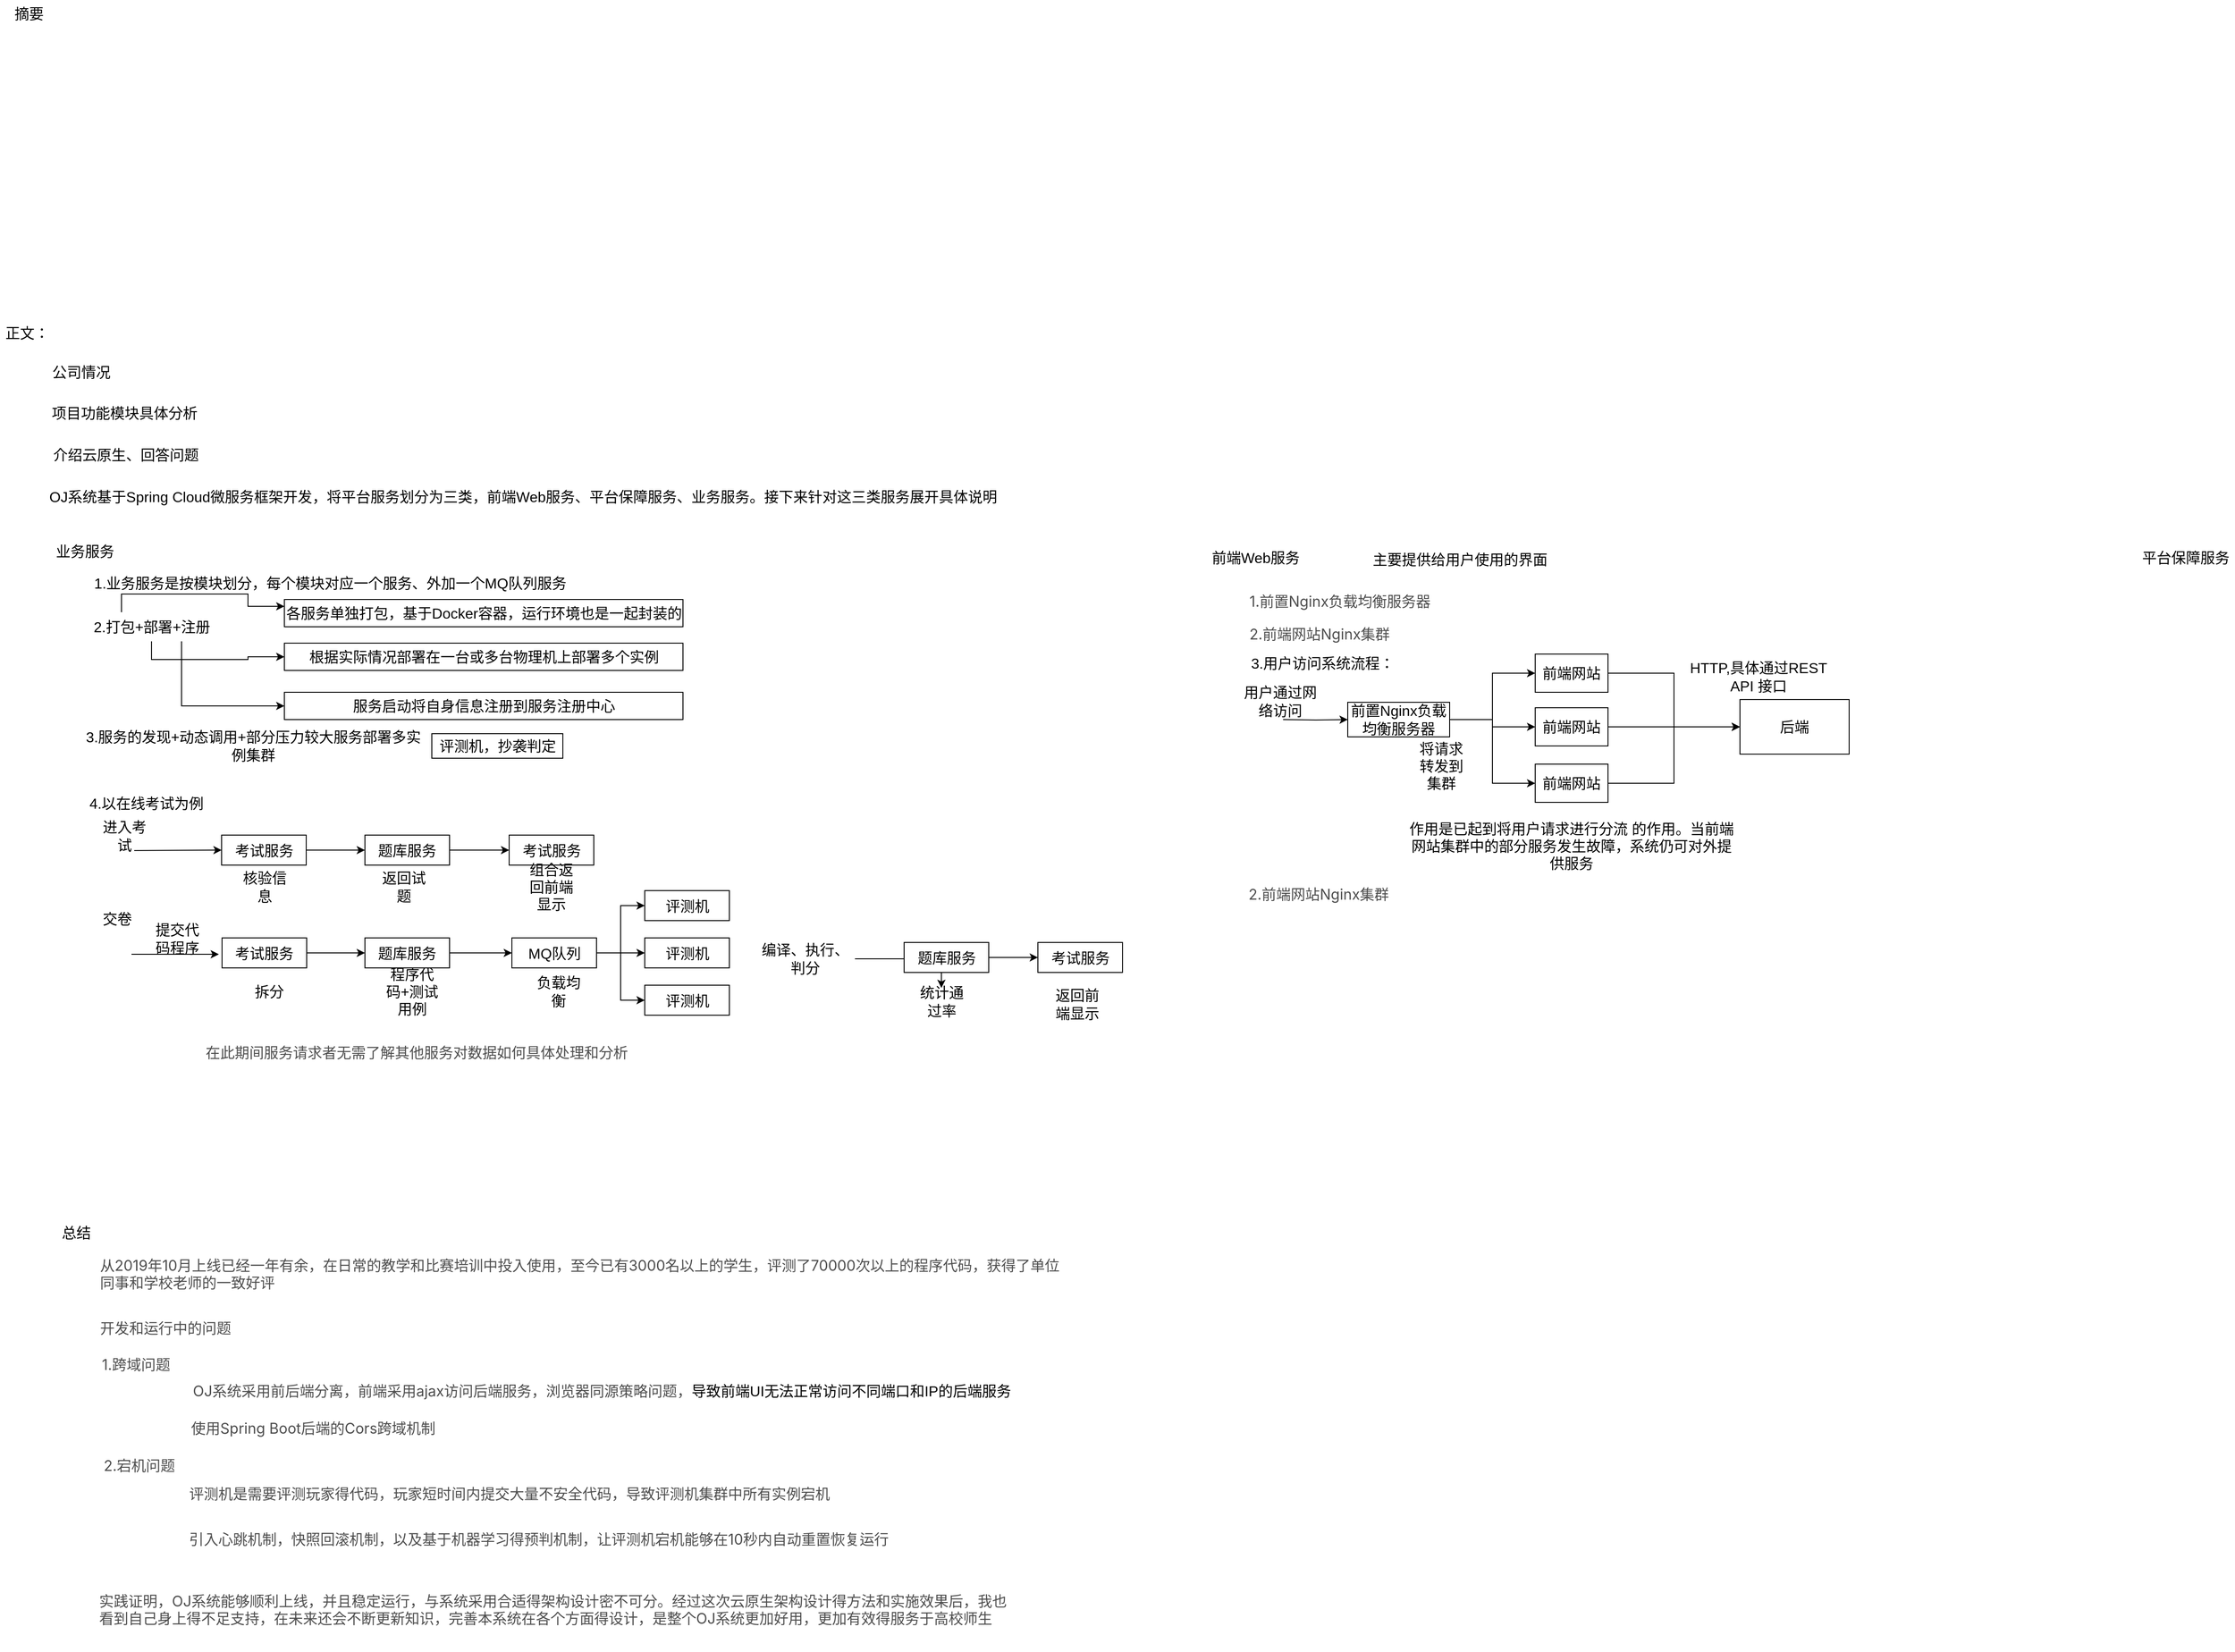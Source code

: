 <mxfile version="22.0.8" type="github">
  <diagram name="第 1 页" id="NLoXYbT1jdfY4DKMpZzK">
    <mxGraphModel dx="1597" dy="972" grid="0" gridSize="10" guides="1" tooltips="1" connect="1" arrows="1" fold="1" page="1" pageScale="1" pageWidth="10000" pageHeight="10000" math="0" shadow="0">
      <root>
        <mxCell id="0" />
        <mxCell id="1" parent="0" />
        <mxCell id="Ui8WLxv8zB1vM958ZW1R-1" value="摘要" style="text;html=1;strokeColor=none;fillColor=none;align=center;verticalAlign=middle;whiteSpace=wrap;rounded=0;fontSize=16;" parent="1" vertex="1">
          <mxGeometry x="51" y="57" width="60" height="30" as="geometry" />
        </mxCell>
        <mxCell id="Ui8WLxv8zB1vM958ZW1R-2" value="正文：&lt;br style=&quot;font-size: 16px;&quot;&gt;" style="text;html=1;strokeColor=none;fillColor=none;align=center;verticalAlign=middle;whiteSpace=wrap;rounded=0;fontSize=16;" parent="1" vertex="1">
          <mxGeometry x="49" y="408" width="60" height="30" as="geometry" />
        </mxCell>
        <mxCell id="Ui8WLxv8zB1vM958ZW1R-3" value="公司情况" style="text;html=1;strokeColor=none;fillColor=none;align=center;verticalAlign=middle;whiteSpace=wrap;rounded=0;fontSize=16;" parent="1" vertex="1">
          <mxGeometry x="103" y="450" width="71" height="31" as="geometry" />
        </mxCell>
        <mxCell id="Ui8WLxv8zB1vM958ZW1R-4" value="项目功能模块具体分析" style="text;html=1;strokeColor=none;fillColor=none;align=center;verticalAlign=middle;whiteSpace=wrap;rounded=0;fontSize=16;" parent="1" vertex="1">
          <mxGeometry x="103" y="497" width="166" height="27" as="geometry" />
        </mxCell>
        <mxCell id="Ui8WLxv8zB1vM958ZW1R-5" value="介绍云原生、回答问题" style="text;html=1;strokeColor=none;fillColor=none;align=center;verticalAlign=middle;whiteSpace=wrap;rounded=0;fontSize=16;" parent="1" vertex="1">
          <mxGeometry x="103" y="540" width="169" height="33" as="geometry" />
        </mxCell>
        <mxCell id="Ui8WLxv8zB1vM958ZW1R-8" value="OJ系统基于Spring Cloud微服务框架开发，将平台服务划分为三类，前端Web服务、平台保障服务、业务服务。接下来针对这三类服务展开具体说明" style="text;html=1;strokeColor=none;fillColor=none;align=center;verticalAlign=middle;whiteSpace=wrap;rounded=0;fontSize=16;" parent="1" vertex="1">
          <mxGeometry x="98" y="586" width="1052" height="33" as="geometry" />
        </mxCell>
        <mxCell id="Ui8WLxv8zB1vM958ZW1R-9" value="前端Web服务" style="text;html=1;strokeColor=none;fillColor=none;align=center;verticalAlign=middle;whiteSpace=wrap;rounded=0;fontSize=16;" parent="1" vertex="1">
          <mxGeometry x="1376" y="653" width="106" height="33" as="geometry" />
        </mxCell>
        <mxCell id="Ui8WLxv8zB1vM958ZW1R-10" value="平台保障服务" style="text;html=1;strokeColor=none;fillColor=none;align=center;verticalAlign=middle;whiteSpace=wrap;rounded=0;fontSize=16;" parent="1" vertex="1">
          <mxGeometry x="2398" y="653" width="106" height="33" as="geometry" />
        </mxCell>
        <mxCell id="Ui8WLxv8zB1vM958ZW1R-11" value="业务服务" style="text;html=1;strokeColor=none;fillColor=none;align=center;verticalAlign=middle;whiteSpace=wrap;rounded=0;fontSize=16;" parent="1" vertex="1">
          <mxGeometry x="103.5" y="647" width="77" height="32" as="geometry" />
        </mxCell>
        <mxCell id="Ui8WLxv8zB1vM958ZW1R-12" value="总结" style="text;html=1;strokeColor=none;fillColor=none;align=center;verticalAlign=middle;whiteSpace=wrap;rounded=0;fontSize=16;" parent="1" vertex="1">
          <mxGeometry x="109" y="1398" width="48" height="27" as="geometry" />
        </mxCell>
        <mxCell id="Ui8WLxv8zB1vM958ZW1R-13" value="1.业务服务是按模块划分，每个模块对应一个服务、外加一个MQ队列服务" style="text;html=1;strokeColor=none;fillColor=none;align=center;verticalAlign=middle;whiteSpace=wrap;rounded=0;fontSize=16;" parent="1" vertex="1">
          <mxGeometry x="143.5" y="682" width="536" height="32" as="geometry" />
        </mxCell>
        <mxCell id="Ui8WLxv8zB1vM958ZW1R-16" style="edgeStyle=orthogonalEdgeStyle;rounded=0;orthogonalLoop=1;jettySize=auto;html=1;exitX=0.25;exitY=0;exitDx=0;exitDy=0;entryX=0;entryY=0.25;entryDx=0;entryDy=0;" parent="1" source="Ui8WLxv8zB1vM958ZW1R-14" target="Ui8WLxv8zB1vM958ZW1R-15" edge="1">
          <mxGeometry relative="1" as="geometry" />
        </mxCell>
        <mxCell id="Ui8WLxv8zB1vM958ZW1R-22" style="edgeStyle=orthogonalEdgeStyle;rounded=0;orthogonalLoop=1;jettySize=auto;html=1;exitX=0.5;exitY=1;exitDx=0;exitDy=0;entryX=0;entryY=0.5;entryDx=0;entryDy=0;" parent="1" source="Ui8WLxv8zB1vM958ZW1R-14" target="Ui8WLxv8zB1vM958ZW1R-17" edge="1">
          <mxGeometry relative="1" as="geometry">
            <Array as="points">
              <mxPoint x="215.5" y="782" />
              <mxPoint x="321.5" y="782" />
              <mxPoint x="321.5" y="779" />
            </Array>
          </mxGeometry>
        </mxCell>
        <mxCell id="Ui8WLxv8zB1vM958ZW1R-24" style="edgeStyle=orthogonalEdgeStyle;rounded=0;orthogonalLoop=1;jettySize=auto;html=1;exitX=0.75;exitY=1;exitDx=0;exitDy=0;entryX=0;entryY=0.5;entryDx=0;entryDy=0;" parent="1" source="Ui8WLxv8zB1vM958ZW1R-14" target="Ui8WLxv8zB1vM958ZW1R-23" edge="1">
          <mxGeometry relative="1" as="geometry" />
        </mxCell>
        <mxCell id="Ui8WLxv8zB1vM958ZW1R-14" value="2.打包+部署+注册" style="text;html=1;strokeColor=none;fillColor=none;align=center;verticalAlign=middle;whiteSpace=wrap;rounded=0;fontSize=16;" parent="1" vertex="1">
          <mxGeometry x="149.5" y="730" width="132" height="32" as="geometry" />
        </mxCell>
        <mxCell id="Ui8WLxv8zB1vM958ZW1R-15" value="各服务单独打包，基于Docker容器，运行环境也是一起封装的" style="rounded=0;whiteSpace=wrap;html=1;fontSize=16;" parent="1" vertex="1">
          <mxGeometry x="361.5" y="716" width="438" height="30" as="geometry" />
        </mxCell>
        <mxCell id="Ui8WLxv8zB1vM958ZW1R-17" value="根据实际情况部署在一台或多台物理机上部署多个实例" style="rounded=0;whiteSpace=wrap;html=1;fontSize=16;" parent="1" vertex="1">
          <mxGeometry x="361.5" y="764" width="438" height="30" as="geometry" />
        </mxCell>
        <mxCell id="Ui8WLxv8zB1vM958ZW1R-23" value="服务启动将自身信息注册到服务注册中心" style="rounded=0;whiteSpace=wrap;html=1;fontSize=16;" parent="1" vertex="1">
          <mxGeometry x="361.5" y="818" width="438" height="30" as="geometry" />
        </mxCell>
        <mxCell id="Ui8WLxv8zB1vM958ZW1R-25" value="3.服务的发现+动态调用+部分压力较大服务部署多实例集群" style="text;html=1;strokeColor=none;fillColor=none;align=center;verticalAlign=middle;whiteSpace=wrap;rounded=0;fontSize=16;" parent="1" vertex="1">
          <mxGeometry x="141.5" y="861" width="371" height="32" as="geometry" />
        </mxCell>
        <mxCell id="Ui8WLxv8zB1vM958ZW1R-27" value="4.以在线考试为例" style="text;html=1;strokeColor=none;fillColor=none;align=center;verticalAlign=middle;whiteSpace=wrap;rounded=0;fontSize=16;" parent="1" vertex="1">
          <mxGeometry x="139.5" y="924" width="140" height="31" as="geometry" />
        </mxCell>
        <mxCell id="Ui8WLxv8zB1vM958ZW1R-30" value="评测机，抄袭判定" style="rounded=0;whiteSpace=wrap;html=1;fontSize=16;" parent="1" vertex="1">
          <mxGeometry x="523.5" y="863.5" width="144" height="27" as="geometry" />
        </mxCell>
        <mxCell id="Ui8WLxv8zB1vM958ZW1R-36" value="" style="edgeStyle=orthogonalEdgeStyle;rounded=0;orthogonalLoop=1;jettySize=auto;html=1;fontSize=16;" parent="1" source="Ui8WLxv8zB1vM958ZW1R-31" target="Ui8WLxv8zB1vM958ZW1R-32" edge="1">
          <mxGeometry relative="1" as="geometry" />
        </mxCell>
        <mxCell id="Ui8WLxv8zB1vM958ZW1R-31" value="考试服务" style="rounded=0;whiteSpace=wrap;html=1;fontSize=16;" parent="1" vertex="1">
          <mxGeometry x="292.5" y="975" width="93" height="33" as="geometry" />
        </mxCell>
        <mxCell id="Ui8WLxv8zB1vM958ZW1R-39" value="" style="edgeStyle=orthogonalEdgeStyle;rounded=0;orthogonalLoop=1;jettySize=auto;html=1;fontSize=16;" parent="1" source="Ui8WLxv8zB1vM958ZW1R-32" target="Ui8WLxv8zB1vM958ZW1R-38" edge="1">
          <mxGeometry relative="1" as="geometry" />
        </mxCell>
        <mxCell id="Ui8WLxv8zB1vM958ZW1R-32" value="题库服务" style="rounded=0;whiteSpace=wrap;html=1;fontSize=16;" parent="1" vertex="1">
          <mxGeometry x="450" y="975" width="93" height="33" as="geometry" />
        </mxCell>
        <mxCell id="Ui8WLxv8zB1vM958ZW1R-33" value="" style="endArrow=classic;html=1;rounded=0;entryX=0;entryY=0.5;entryDx=0;entryDy=0;fontSize=16;" parent="1" target="Ui8WLxv8zB1vM958ZW1R-31" edge="1">
          <mxGeometry width="50" height="50" relative="1" as="geometry">
            <mxPoint x="196.5" y="992" as="sourcePoint" />
            <mxPoint x="253" y="966.5" as="targetPoint" />
          </mxGeometry>
        </mxCell>
        <mxCell id="Ui8WLxv8zB1vM958ZW1R-34" value="进入考试" style="text;html=1;strokeColor=none;fillColor=none;align=center;verticalAlign=middle;whiteSpace=wrap;rounded=0;fontSize=16;" parent="1" vertex="1">
          <mxGeometry x="156" y="961" width="60" height="30" as="geometry" />
        </mxCell>
        <mxCell id="Ui8WLxv8zB1vM958ZW1R-35" value="核验信息" style="text;html=1;strokeColor=none;fillColor=none;align=center;verticalAlign=middle;whiteSpace=wrap;rounded=0;fontSize=16;" parent="1" vertex="1">
          <mxGeometry x="309.5" y="1017" width="60" height="30" as="geometry" />
        </mxCell>
        <mxCell id="Ui8WLxv8zB1vM958ZW1R-37" value="返回试题" style="text;html=1;strokeColor=none;fillColor=none;align=center;verticalAlign=middle;whiteSpace=wrap;rounded=0;fontSize=16;" parent="1" vertex="1">
          <mxGeometry x="462.5" y="1017" width="60" height="30" as="geometry" />
        </mxCell>
        <mxCell id="Ui8WLxv8zB1vM958ZW1R-38" value="考试服务" style="rounded=0;whiteSpace=wrap;html=1;fontSize=16;" parent="1" vertex="1">
          <mxGeometry x="608.5" y="975" width="93" height="33" as="geometry" />
        </mxCell>
        <mxCell id="Ui8WLxv8zB1vM958ZW1R-40" value="组合返回前端显示" style="text;html=1;strokeColor=none;fillColor=none;align=center;verticalAlign=middle;whiteSpace=wrap;rounded=0;fontSize=16;" parent="1" vertex="1">
          <mxGeometry x="625" y="1017" width="60" height="30" as="geometry" />
        </mxCell>
        <mxCell id="Ui8WLxv8zB1vM958ZW1R-41" value="交卷" style="text;html=1;strokeColor=none;fillColor=none;align=center;verticalAlign=middle;whiteSpace=wrap;rounded=0;fontSize=16;" parent="1" vertex="1">
          <mxGeometry x="147.5" y="1052" width="60" height="30" as="geometry" />
        </mxCell>
        <mxCell id="Ui8WLxv8zB1vM958ZW1R-47" value="" style="edgeStyle=orthogonalEdgeStyle;rounded=0;orthogonalLoop=1;jettySize=auto;html=1;fontSize=16;" parent="1" source="Ui8WLxv8zB1vM958ZW1R-42" target="Ui8WLxv8zB1vM958ZW1R-45" edge="1">
          <mxGeometry relative="1" as="geometry" />
        </mxCell>
        <mxCell id="Ui8WLxv8zB1vM958ZW1R-42" value="考试服务" style="rounded=0;whiteSpace=wrap;html=1;fontSize=16;" parent="1" vertex="1">
          <mxGeometry x="293" y="1088" width="93" height="33" as="geometry" />
        </mxCell>
        <mxCell id="Ui8WLxv8zB1vM958ZW1R-43" value="" style="endArrow=classic;html=1;rounded=0;entryX=0;entryY=0.5;entryDx=0;entryDy=0;fontSize=16;" parent="1" edge="1">
          <mxGeometry width="50" height="50" relative="1" as="geometry">
            <mxPoint x="193.5" y="1106" as="sourcePoint" />
            <mxPoint x="289.5" y="1106" as="targetPoint" />
          </mxGeometry>
        </mxCell>
        <mxCell id="Ui8WLxv8zB1vM958ZW1R-44" value="提交代码程序" style="text;html=1;strokeColor=none;fillColor=none;align=center;verticalAlign=middle;whiteSpace=wrap;rounded=0;fontSize=16;" parent="1" vertex="1">
          <mxGeometry x="213.5" y="1074" width="60" height="30" as="geometry" />
        </mxCell>
        <mxCell id="Ui8WLxv8zB1vM958ZW1R-50" value="" style="edgeStyle=orthogonalEdgeStyle;rounded=0;orthogonalLoop=1;jettySize=auto;html=1;fontSize=16;" parent="1" source="Ui8WLxv8zB1vM958ZW1R-45" target="Ui8WLxv8zB1vM958ZW1R-48" edge="1">
          <mxGeometry relative="1" as="geometry" />
        </mxCell>
        <mxCell id="Ui8WLxv8zB1vM958ZW1R-45" value="题库服务" style="rounded=0;whiteSpace=wrap;html=1;fontSize=16;" parent="1" vertex="1">
          <mxGeometry x="450" y="1088" width="93" height="33" as="geometry" />
        </mxCell>
        <mxCell id="Ui8WLxv8zB1vM958ZW1R-46" value="拆分" style="text;html=1;strokeColor=none;fillColor=none;align=center;verticalAlign=middle;whiteSpace=wrap;rounded=0;fontSize=16;" parent="1" vertex="1">
          <mxGeometry x="314.5" y="1132" width="60" height="30" as="geometry" />
        </mxCell>
        <mxCell id="Ui8WLxv8zB1vM958ZW1R-52" value="" style="edgeStyle=orthogonalEdgeStyle;rounded=0;orthogonalLoop=1;jettySize=auto;html=1;fontSize=16;" parent="1" source="Ui8WLxv8zB1vM958ZW1R-48" target="Ui8WLxv8zB1vM958ZW1R-51" edge="1">
          <mxGeometry relative="1" as="geometry" />
        </mxCell>
        <mxCell id="Ui8WLxv8zB1vM958ZW1R-55" style="edgeStyle=orthogonalEdgeStyle;rounded=0;orthogonalLoop=1;jettySize=auto;html=1;exitX=1;exitY=0.5;exitDx=0;exitDy=0;entryX=0;entryY=0.5;entryDx=0;entryDy=0;fontSize=16;" parent="1" source="Ui8WLxv8zB1vM958ZW1R-48" target="Ui8WLxv8zB1vM958ZW1R-53" edge="1">
          <mxGeometry relative="1" as="geometry" />
        </mxCell>
        <mxCell id="Ui8WLxv8zB1vM958ZW1R-56" style="edgeStyle=orthogonalEdgeStyle;rounded=0;orthogonalLoop=1;jettySize=auto;html=1;exitX=1;exitY=0.5;exitDx=0;exitDy=0;entryX=0;entryY=0.5;entryDx=0;entryDy=0;fontSize=16;" parent="1" source="Ui8WLxv8zB1vM958ZW1R-48" target="Ui8WLxv8zB1vM958ZW1R-54" edge="1">
          <mxGeometry relative="1" as="geometry" />
        </mxCell>
        <mxCell id="Ui8WLxv8zB1vM958ZW1R-48" value="MQ队列" style="rounded=0;whiteSpace=wrap;html=1;fontSize=16;" parent="1" vertex="1">
          <mxGeometry x="611.5" y="1088" width="93" height="33" as="geometry" />
        </mxCell>
        <mxCell id="Ui8WLxv8zB1vM958ZW1R-49" value="程序代码+测试用例" style="text;html=1;strokeColor=none;fillColor=none;align=center;verticalAlign=middle;whiteSpace=wrap;rounded=0;fontSize=16;" parent="1" vertex="1">
          <mxGeometry x="471.5" y="1132" width="60" height="30" as="geometry" />
        </mxCell>
        <mxCell id="Ui8WLxv8zB1vM958ZW1R-51" value="评测机" style="rounded=0;whiteSpace=wrap;html=1;fontSize=16;" parent="1" vertex="1">
          <mxGeometry x="757.5" y="1088" width="93" height="33" as="geometry" />
        </mxCell>
        <mxCell id="Ui8WLxv8zB1vM958ZW1R-53" value="评测机" style="rounded=0;whiteSpace=wrap;html=1;fontSize=16;" parent="1" vertex="1">
          <mxGeometry x="757.5" y="1036" width="93" height="33" as="geometry" />
        </mxCell>
        <mxCell id="Ui8WLxv8zB1vM958ZW1R-54" value="评测机" style="rounded=0;whiteSpace=wrap;html=1;fontSize=16;" parent="1" vertex="1">
          <mxGeometry x="757.5" y="1140" width="93" height="33" as="geometry" />
        </mxCell>
        <mxCell id="Ui8WLxv8zB1vM958ZW1R-58" value="负载均衡" style="text;html=1;strokeColor=none;fillColor=none;align=center;verticalAlign=middle;whiteSpace=wrap;rounded=0;fontSize=16;" parent="1" vertex="1">
          <mxGeometry x="632.5" y="1132" width="60" height="30" as="geometry" />
        </mxCell>
        <mxCell id="Ui8WLxv8zB1vM958ZW1R-62" value="" style="edgeStyle=orthogonalEdgeStyle;rounded=0;orthogonalLoop=1;jettySize=auto;html=1;fontSize=16;" parent="1" source="Ui8WLxv8zB1vM958ZW1R-59" target="Ui8WLxv8zB1vM958ZW1R-61" edge="1">
          <mxGeometry relative="1" as="geometry" />
        </mxCell>
        <mxCell id="Ui8WLxv8zB1vM958ZW1R-59" value="编译、执行、判分" style="text;html=1;strokeColor=none;fillColor=none;align=center;verticalAlign=middle;whiteSpace=wrap;rounded=0;fontSize=16;" parent="1" vertex="1">
          <mxGeometry x="878.5" y="1093" width="110" height="36" as="geometry" />
        </mxCell>
        <mxCell id="Ui8WLxv8zB1vM958ZW1R-64" value="" style="edgeStyle=orthogonalEdgeStyle;rounded=0;orthogonalLoop=1;jettySize=auto;html=1;fontSize=16;" parent="1" source="Ui8WLxv8zB1vM958ZW1R-60" target="Ui8WLxv8zB1vM958ZW1R-63" edge="1">
          <mxGeometry relative="1" as="geometry" />
        </mxCell>
        <mxCell id="Ui8WLxv8zB1vM958ZW1R-60" value="题库服务" style="rounded=0;whiteSpace=wrap;html=1;fontSize=16;" parent="1" vertex="1">
          <mxGeometry x="1042.5" y="1093" width="93" height="33" as="geometry" />
        </mxCell>
        <mxCell id="Ui8WLxv8zB1vM958ZW1R-61" value="统计通过率" style="text;html=1;strokeColor=none;fillColor=none;align=center;verticalAlign=middle;whiteSpace=wrap;rounded=0;fontSize=16;" parent="1" vertex="1">
          <mxGeometry x="1053.5" y="1143" width="60" height="30" as="geometry" />
        </mxCell>
        <mxCell id="Ui8WLxv8zB1vM958ZW1R-63" value="考试服务" style="rounded=0;whiteSpace=wrap;html=1;fontSize=16;" parent="1" vertex="1">
          <mxGeometry x="1189.5" y="1093" width="93" height="33" as="geometry" />
        </mxCell>
        <mxCell id="Ui8WLxv8zB1vM958ZW1R-65" value="返回前端显示" style="text;html=1;strokeColor=none;fillColor=none;align=center;verticalAlign=middle;whiteSpace=wrap;rounded=0;fontSize=16;" parent="1" vertex="1">
          <mxGeometry x="1202.5" y="1146" width="60" height="30" as="geometry" />
        </mxCell>
        <mxCell id="Ui8WLxv8zB1vM958ZW1R-69" value="&lt;span style=&quot;color: rgb(77, 77, 77); font-family: -apple-system, &amp;quot;SF UI Text&amp;quot;, Arial, &amp;quot;PingFang SC&amp;quot;, &amp;quot;Hiragino Sans GB&amp;quot;, &amp;quot;Microsoft YaHei&amp;quot;, &amp;quot;WenQuanYi Micro Hei&amp;quot;, sans-serif; font-size: 16px; font-style: normal; font-variant-ligatures: no-common-ligatures; font-variant-caps: normal; font-weight: 400; letter-spacing: normal; orphans: 2; text-align: start; text-indent: 0px; text-transform: none; widows: 2; word-spacing: 0px; -webkit-text-stroke-width: 0px; background-color: rgb(255, 255, 255); text-decoration-thickness: initial; text-decoration-style: initial; text-decoration-color: initial; float: none; display: inline !important;&quot;&gt;在此期间服务请求者无需了解其他服务对数据如何具体处理和分析&lt;/span&gt;" style="text;whiteSpace=wrap;html=1;" parent="1" vertex="1">
          <mxGeometry x="272.5" y="1198" width="484" height="33" as="geometry" />
        </mxCell>
        <mxCell id="Ui8WLxv8zB1vM958ZW1R-71" value="&lt;font face=&quot;-apple-system, SF UI Text, Arial, PingFang SC, Hiragino Sans GB, Microsoft YaHei, WenQuanYi Micro Hei, sans-serif&quot; color=&quot;#4d4d4d&quot;&gt;&lt;span style=&quot;font-size: 16px; font-variant-ligatures: no-common-ligatures; background-color: rgb(255, 255, 255);&quot;&gt;从2019年10月上线已经一年有余，在日常的教学和比赛培训中投入使用，至今已有3000名以上的学生，评测了70000次以上的程序代码，获得了单位同事和学校老师的一致好评&lt;/span&gt;&lt;/font&gt;" style="text;whiteSpace=wrap;html=1;" parent="1" vertex="1">
          <mxGeometry x="157" y="1432" width="1068" height="54" as="geometry" />
        </mxCell>
        <mxCell id="Ui8WLxv8zB1vM958ZW1R-72" value="&lt;font face=&quot;-apple-system, SF UI Text, Arial, PingFang SC, Hiragino Sans GB, Microsoft YaHei, WenQuanYi Micro Hei, sans-serif&quot; color=&quot;#4d4d4d&quot;&gt;&lt;span style=&quot;font-size: 16px; font-variant-ligatures: no-common-ligatures; background-color: rgb(255, 255, 255);&quot;&gt;开发和运行中的问题&lt;/span&gt;&lt;/font&gt;" style="text;whiteSpace=wrap;html=1;" parent="1" vertex="1">
          <mxGeometry x="157" y="1501" width="155" height="30" as="geometry" />
        </mxCell>
        <mxCell id="Ui8WLxv8zB1vM958ZW1R-73" value="&lt;font face=&quot;-apple-system, SF UI Text, Arial, PingFang SC, Hiragino Sans GB, Microsoft YaHei, WenQuanYi Micro Hei, sans-serif&quot; color=&quot;#4d4d4d&quot;&gt;&lt;span style=&quot;font-size: 16px; font-variant-ligatures: no-common-ligatures; background-color: rgb(255, 255, 255);&quot;&gt;1.跨域问题&lt;/span&gt;&lt;/font&gt;" style="text;whiteSpace=wrap;html=1;" parent="1" vertex="1">
          <mxGeometry x="159" y="1541" width="96" height="29" as="geometry" />
        </mxCell>
        <mxCell id="Ui8WLxv8zB1vM958ZW1R-74" value="&lt;font face=&quot;-apple-system, SF UI Text, Arial, PingFang SC, Hiragino Sans GB, Microsoft YaHei, WenQuanYi Micro Hei, sans-serif&quot; color=&quot;#4d4d4d&quot;&gt;&lt;span style=&quot;font-size: 16px; font-variant-ligatures: no-common-ligatures; background-color: rgb(255, 255, 255);&quot;&gt;2.宕机问题&lt;/span&gt;&lt;/font&gt;" style="text;whiteSpace=wrap;html=1;" parent="1" vertex="1">
          <mxGeometry x="161" y="1652" width="96" height="29" as="geometry" />
        </mxCell>
        <mxCell id="Ui8WLxv8zB1vM958ZW1R-77" value="&lt;font face=&quot;-apple-system, SF UI Text, Arial, PingFang SC, Hiragino Sans GB, Microsoft YaHei, WenQuanYi Micro Hei, sans-serif&quot; color=&quot;#4d4d4d&quot; style=&quot;font-size: 16px;&quot;&gt;&lt;span style=&quot;font-size: 16px; font-variant-ligatures: no-common-ligatures; background-color: rgb(255, 255, 255);&quot;&gt;OJ系统采用前后端分离，前端采用ajax访问后端服务，浏览器同源策略问题，&lt;/span&gt;&lt;/font&gt;导致前端UI无法正常访问不同端口和IP的后端服务" style="text;whiteSpace=wrap;html=1;fontSize=16;" parent="1" vertex="1">
          <mxGeometry x="259" y="1570" width="928" height="31" as="geometry" />
        </mxCell>
        <mxCell id="Ui8WLxv8zB1vM958ZW1R-78" value="&lt;font face=&quot;-apple-system, SF UI Text, Arial, PingFang SC, Hiragino Sans GB, Microsoft YaHei, WenQuanYi Micro Hei, sans-serif&quot; color=&quot;#4d4d4d&quot;&gt;&lt;span style=&quot;font-variant-ligatures: no-common-ligatures; background-color: rgb(255, 255, 255);&quot;&gt;使用Spring Boot后端的Cors跨域机制&lt;/span&gt;&lt;/font&gt;" style="text;whiteSpace=wrap;html=1;fontSize=16;" parent="1" vertex="1">
          <mxGeometry x="257" y="1611" width="928" height="31" as="geometry" />
        </mxCell>
        <mxCell id="Ui8WLxv8zB1vM958ZW1R-79" value="&lt;font face=&quot;-apple-system, SF UI Text, Arial, PingFang SC, Hiragino Sans GB, Microsoft YaHei, WenQuanYi Micro Hei, sans-serif&quot; color=&quot;#4d4d4d&quot;&gt;&lt;span style=&quot;font-variant-ligatures: no-common-ligatures; background-color: rgb(255, 255, 255);&quot;&gt;评测机是需要评测玩家得代码，玩家短时间内提交大量不安全代码，导致评测机集群中所有实例宕机&lt;/span&gt;&lt;/font&gt;" style="text;whiteSpace=wrap;html=1;fontSize=16;" parent="1" vertex="1">
          <mxGeometry x="255" y="1683" width="928" height="31" as="geometry" />
        </mxCell>
        <mxCell id="Ui8WLxv8zB1vM958ZW1R-80" value="&lt;font face=&quot;-apple-system, SF UI Text, Arial, PingFang SC, Hiragino Sans GB, Microsoft YaHei, WenQuanYi Micro Hei, sans-serif&quot; color=&quot;#4d4d4d&quot;&gt;&lt;span style=&quot;font-variant-ligatures: no-common-ligatures; background-color: rgb(255, 255, 255);&quot;&gt;引入心跳机制，快照回滚机制，以及基于机器学习得预判机制，让评测机宕机能够在10秒内自动重置恢复运行&lt;/span&gt;&lt;/font&gt;" style="text;whiteSpace=wrap;html=1;fontSize=16;" parent="1" vertex="1">
          <mxGeometry x="255" y="1733" width="928" height="31" as="geometry" />
        </mxCell>
        <mxCell id="Ui8WLxv8zB1vM958ZW1R-81" value="&lt;font face=&quot;-apple-system, SF UI Text, Arial, PingFang SC, Hiragino Sans GB, Microsoft YaHei, WenQuanYi Micro Hei, sans-serif&quot; color=&quot;#4d4d4d&quot;&gt;&lt;span style=&quot;font-size: 16px; font-variant-ligatures: no-common-ligatures; background-color: rgb(255, 255, 255);&quot;&gt;实践证明，OJ系统能够顺利上线，并且稳定运行，与系统采用合适得架构设计密不可分。经过这次云原生架构设计得方法和实施效果后，我也看到自己身上得不足支持，在未来还会不断更新知识，完善本系统在各个方面得设计，是整个OJ系统更加好用，更加有效得服务于高校师生&lt;/span&gt;&lt;/font&gt;" style="text;whiteSpace=wrap;html=1;" parent="1" vertex="1">
          <mxGeometry x="155.5" y="1801" width="1000.5" height="71" as="geometry" />
        </mxCell>
        <mxCell id="1Fn_G9KVaygR7puTWX5g-2" value="主要提供给用户使用的界面" style="text;html=1;strokeColor=none;fillColor=none;align=center;verticalAlign=middle;whiteSpace=wrap;rounded=0;fontSize=16;" vertex="1" parent="1">
          <mxGeometry x="1553" y="655" width="201" height="33" as="geometry" />
        </mxCell>
        <mxCell id="1Fn_G9KVaygR7puTWX5g-4" value="&lt;span style=&quot;color: rgb(77, 77, 77); font-family: -apple-system, &amp;quot;SF UI Text&amp;quot;, Arial, &amp;quot;PingFang SC&amp;quot;, &amp;quot;Hiragino Sans GB&amp;quot;, &amp;quot;Microsoft YaHei&amp;quot;, &amp;quot;WenQuanYi Micro Hei&amp;quot;, sans-serif; font-size: 16px; font-style: normal; font-variant-ligatures: no-common-ligatures; font-variant-caps: normal; font-weight: 400; letter-spacing: normal; orphans: 2; text-align: start; text-indent: 0px; text-transform: none; widows: 2; word-spacing: 0px; -webkit-text-stroke-width: 0px; background-color: rgb(255, 255, 255); text-decoration-thickness: initial; text-decoration-style: initial; text-decoration-color: initial; float: none; display: inline !important;&quot;&gt;1.前置Nginx负载均衡服务器&lt;/span&gt;" style="text;whiteSpace=wrap;html=1;fontSize=16;" vertex="1" parent="1">
          <mxGeometry x="1420" y="702" width="220" height="33" as="geometry" />
        </mxCell>
        <mxCell id="1Fn_G9KVaygR7puTWX5g-5" value="&lt;span style=&quot;color: rgb(77, 77, 77); font-family: -apple-system, &amp;quot;SF UI Text&amp;quot;, Arial, &amp;quot;PingFang SC&amp;quot;, &amp;quot;Hiragino Sans GB&amp;quot;, &amp;quot;Microsoft YaHei&amp;quot;, &amp;quot;WenQuanYi Micro Hei&amp;quot;, sans-serif; font-size: 16px; font-style: normal; font-variant-ligatures: no-common-ligatures; font-variant-caps: normal; font-weight: 400; letter-spacing: normal; orphans: 2; text-align: start; text-indent: 0px; text-transform: none; widows: 2; word-spacing: 0px; -webkit-text-stroke-width: 0px; background-color: rgb(255, 255, 255); text-decoration-thickness: initial; text-decoration-style: initial; text-decoration-color: initial; float: none; display: inline !important;&quot;&gt;2.前端网站Nginx集群&lt;/span&gt;" style="text;whiteSpace=wrap;html=1;fontSize=16;" vertex="1" parent="1">
          <mxGeometry x="1420" y="738" width="165" height="41" as="geometry" />
        </mxCell>
        <mxCell id="1Fn_G9KVaygR7puTWX5g-6" value="3.用户访问系统流程：" style="text;html=1;strokeColor=none;fillColor=none;align=center;verticalAlign=middle;whiteSpace=wrap;rounded=0;fontSize=16;" vertex="1" parent="1">
          <mxGeometry x="1416" y="772" width="173" height="27" as="geometry" />
        </mxCell>
        <mxCell id="1Fn_G9KVaygR7puTWX5g-16" style="edgeStyle=orthogonalEdgeStyle;rounded=0;orthogonalLoop=1;jettySize=auto;html=1;exitX=1;exitY=0.5;exitDx=0;exitDy=0;entryX=0;entryY=0.5;entryDx=0;entryDy=0;fontSize=16;" edge="1" parent="1" source="1Fn_G9KVaygR7puTWX5g-7" target="1Fn_G9KVaygR7puTWX5g-11">
          <mxGeometry relative="1" as="geometry" />
        </mxCell>
        <mxCell id="1Fn_G9KVaygR7puTWX5g-17" style="edgeStyle=orthogonalEdgeStyle;rounded=0;orthogonalLoop=1;jettySize=auto;html=1;exitX=1;exitY=0.5;exitDx=0;exitDy=0;entryX=0;entryY=0.5;entryDx=0;entryDy=0;fontSize=16;" edge="1" parent="1" source="1Fn_G9KVaygR7puTWX5g-7" target="1Fn_G9KVaygR7puTWX5g-14">
          <mxGeometry relative="1" as="geometry" />
        </mxCell>
        <mxCell id="1Fn_G9KVaygR7puTWX5g-18" style="edgeStyle=orthogonalEdgeStyle;rounded=0;orthogonalLoop=1;jettySize=auto;html=1;exitX=1;exitY=0.5;exitDx=0;exitDy=0;entryX=0;entryY=0.5;entryDx=0;entryDy=0;fontSize=16;" edge="1" parent="1" source="1Fn_G9KVaygR7puTWX5g-7" target="1Fn_G9KVaygR7puTWX5g-15">
          <mxGeometry relative="1" as="geometry" />
        </mxCell>
        <mxCell id="1Fn_G9KVaygR7puTWX5g-7" value="前置Nginx负载均衡服务器" style="rounded=0;whiteSpace=wrap;html=1;fontSize=16;" vertex="1" parent="1">
          <mxGeometry x="1530" y="829" width="112" height="38" as="geometry" />
        </mxCell>
        <mxCell id="1Fn_G9KVaygR7puTWX5g-9" value="" style="edgeStyle=orthogonalEdgeStyle;rounded=0;orthogonalLoop=1;jettySize=auto;html=1;fontSize=16;" edge="1" parent="1" target="1Fn_G9KVaygR7puTWX5g-7">
          <mxGeometry relative="1" as="geometry">
            <mxPoint x="1459" y="848" as="sourcePoint" />
          </mxGeometry>
        </mxCell>
        <mxCell id="1Fn_G9KVaygR7puTWX5g-10" value="用户通过网络访问" style="text;html=1;strokeColor=none;fillColor=none;align=center;verticalAlign=middle;whiteSpace=wrap;rounded=0;fontSize=16;" vertex="1" parent="1">
          <mxGeometry x="1408" y="813" width="96" height="30" as="geometry" />
        </mxCell>
        <mxCell id="1Fn_G9KVaygR7puTWX5g-25" style="edgeStyle=orthogonalEdgeStyle;rounded=0;orthogonalLoop=1;jettySize=auto;html=1;exitX=1;exitY=0.5;exitDx=0;exitDy=0;entryX=0;entryY=0.5;entryDx=0;entryDy=0;fontSize=16;" edge="1" parent="1" source="1Fn_G9KVaygR7puTWX5g-11" target="1Fn_G9KVaygR7puTWX5g-20">
          <mxGeometry relative="1" as="geometry" />
        </mxCell>
        <mxCell id="1Fn_G9KVaygR7puTWX5g-11" value="前端网站" style="rounded=0;whiteSpace=wrap;html=1;fontSize=16;" vertex="1" parent="1">
          <mxGeometry x="1736" y="776" width="80" height="42" as="geometry" />
        </mxCell>
        <mxCell id="1Fn_G9KVaygR7puTWX5g-23" style="edgeStyle=orthogonalEdgeStyle;rounded=0;orthogonalLoop=1;jettySize=auto;html=1;exitX=1;exitY=0.5;exitDx=0;exitDy=0;entryX=0;entryY=0.5;entryDx=0;entryDy=0;fontSize=16;" edge="1" parent="1" source="1Fn_G9KVaygR7puTWX5g-14" target="1Fn_G9KVaygR7puTWX5g-20">
          <mxGeometry relative="1" as="geometry" />
        </mxCell>
        <mxCell id="1Fn_G9KVaygR7puTWX5g-14" value="前端网站" style="rounded=0;whiteSpace=wrap;html=1;fontSize=16;" vertex="1" parent="1">
          <mxGeometry x="1736" y="835" width="80" height="42" as="geometry" />
        </mxCell>
        <mxCell id="1Fn_G9KVaygR7puTWX5g-26" style="edgeStyle=orthogonalEdgeStyle;rounded=0;orthogonalLoop=1;jettySize=auto;html=1;exitX=1;exitY=0.5;exitDx=0;exitDy=0;entryX=0;entryY=0.5;entryDx=0;entryDy=0;fontSize=16;" edge="1" parent="1" source="1Fn_G9KVaygR7puTWX5g-15" target="1Fn_G9KVaygR7puTWX5g-20">
          <mxGeometry relative="1" as="geometry" />
        </mxCell>
        <mxCell id="1Fn_G9KVaygR7puTWX5g-15" value="前端网站" style="rounded=0;whiteSpace=wrap;html=1;fontSize=16;" vertex="1" parent="1">
          <mxGeometry x="1736" y="897" width="80" height="42" as="geometry" />
        </mxCell>
        <mxCell id="1Fn_G9KVaygR7puTWX5g-19" value="将请求转发到集群" style="text;html=1;strokeColor=none;fillColor=none;align=center;verticalAlign=middle;whiteSpace=wrap;rounded=0;fontSize=16;" vertex="1" parent="1">
          <mxGeometry x="1603" y="884" width="60" height="30" as="geometry" />
        </mxCell>
        <mxCell id="1Fn_G9KVaygR7puTWX5g-20" value="后端" style="rounded=0;whiteSpace=wrap;html=1;fontSize=16;" vertex="1" parent="1">
          <mxGeometry x="1961" y="826" width="120" height="60" as="geometry" />
        </mxCell>
        <mxCell id="1Fn_G9KVaygR7puTWX5g-27" value="HTTP,具体通过REST API 接口" style="text;html=1;strokeColor=none;fillColor=none;align=center;verticalAlign=middle;whiteSpace=wrap;rounded=0;fontSize=16;" vertex="1" parent="1">
          <mxGeometry x="1893" y="786" width="177" height="30" as="geometry" />
        </mxCell>
        <mxCell id="1Fn_G9KVaygR7puTWX5g-30" value="作用是已起到将用户请求进行分流 的作用。当前端网站集群中的部分服务发生故障，系统仍可对外提供服务" style="text;html=1;strokeColor=none;fillColor=none;align=center;verticalAlign=middle;whiteSpace=wrap;rounded=0;fontSize=16;" vertex="1" parent="1">
          <mxGeometry x="1593" y="947" width="366" height="80" as="geometry" />
        </mxCell>
        <mxCell id="1Fn_G9KVaygR7puTWX5g-32" value="&lt;span style=&quot;color: rgb(77, 77, 77); font-family: -apple-system, &amp;quot;SF UI Text&amp;quot;, Arial, &amp;quot;PingFang SC&amp;quot;, &amp;quot;Hiragino Sans GB&amp;quot;, &amp;quot;Microsoft YaHei&amp;quot;, &amp;quot;WenQuanYi Micro Hei&amp;quot;, sans-serif; font-size: 16px; font-style: normal; font-variant-ligatures: no-common-ligatures; font-variant-caps: normal; font-weight: 400; letter-spacing: normal; orphans: 2; text-align: start; text-indent: 0px; text-transform: none; widows: 2; word-spacing: 0px; -webkit-text-stroke-width: 0px; background-color: rgb(255, 255, 255); text-decoration-thickness: initial; text-decoration-style: initial; text-decoration-color: initial; float: none; display: inline !important;&quot;&gt;2.前端网站Nginx集群&lt;/span&gt;" style="text;whiteSpace=wrap;html=1;fontSize=16;" vertex="1" parent="1">
          <mxGeometry x="1419" y="1024" width="165" height="41" as="geometry" />
        </mxCell>
      </root>
    </mxGraphModel>
  </diagram>
</mxfile>

